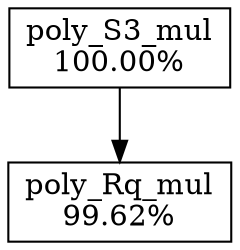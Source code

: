 digraph G {
  {
    rankdir=LR;
    node [shape=box]
    poly_S3_mul[label="poly_S3_mul\n100.00%"]
    poly_Rq_mul[label="poly_Rq_mul\n99.62%"]
  }
  poly_S3_mul -> poly_Rq_mul
}
